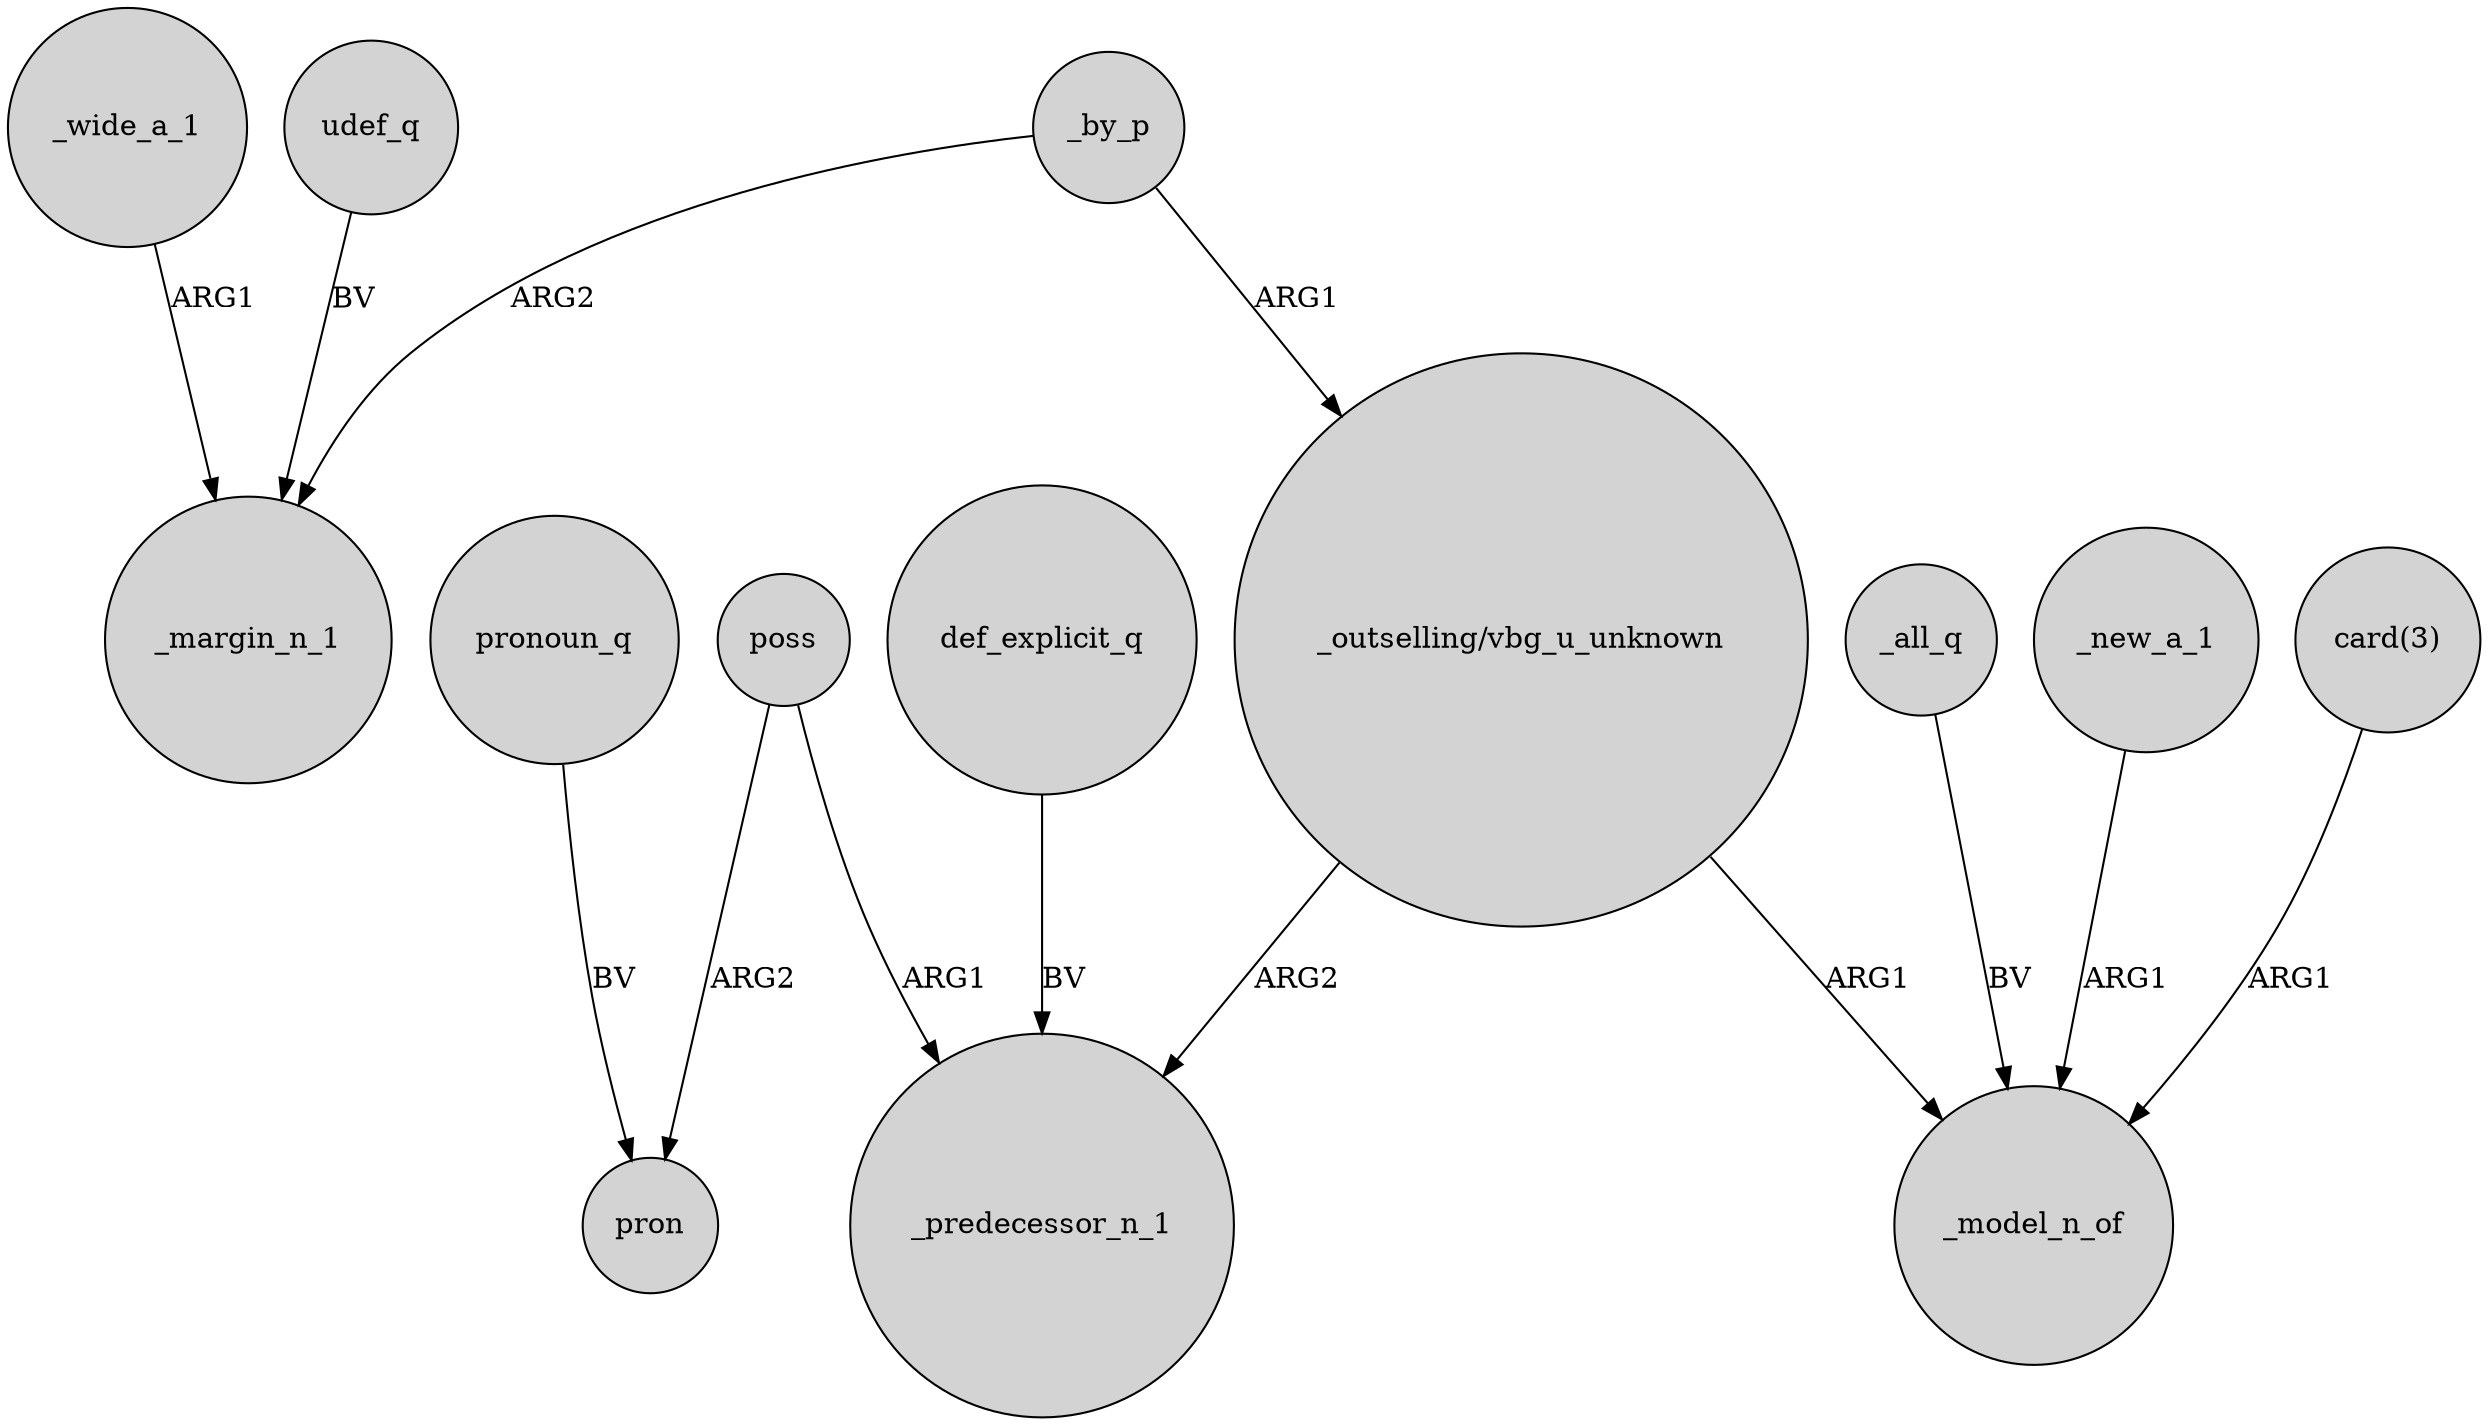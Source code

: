 digraph {
	node [shape=circle style=filled]
	_wide_a_1 -> _margin_n_1 [label=ARG1]
	def_explicit_q -> _predecessor_n_1 [label=BV]
	udef_q -> _margin_n_1 [label=BV]
	poss -> pron [label=ARG2]
	_all_q -> _model_n_of [label=BV]
	pronoun_q -> pron [label=BV]
	_new_a_1 -> _model_n_of [label=ARG1]
	"card(3)" -> _model_n_of [label=ARG1]
	"_outselling/vbg_u_unknown" -> _model_n_of [label=ARG1]
	_by_p -> "_outselling/vbg_u_unknown" [label=ARG1]
	poss -> _predecessor_n_1 [label=ARG1]
	_by_p -> _margin_n_1 [label=ARG2]
	"_outselling/vbg_u_unknown" -> _predecessor_n_1 [label=ARG2]
}
